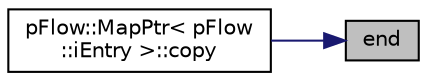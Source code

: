 digraph "end"
{
 // LATEX_PDF_SIZE
  edge [fontname="Helvetica",fontsize="10",labelfontname="Helvetica",labelfontsize="10"];
  node [fontname="Helvetica",fontsize="10",shape=record];
  rankdir="RL";
  Node1 [label="end",height=0.2,width=0.4,color="black", fillcolor="grey75", style="filled", fontcolor="black",tooltip=" "];
  Node1 -> Node2 [dir="back",color="midnightblue",fontsize="10",style="solid",fontname="Helvetica"];
  Node2 [label="pFlow::MapPtr\< pFlow\l::iEntry \>::copy",height=0.2,width=0.4,color="black", fillcolor="white", style="filled",URL="$classpFlow_1_1MapPtr.html#aa4247f71510779381ecc013743a2ad31",tooltip=" "];
}
